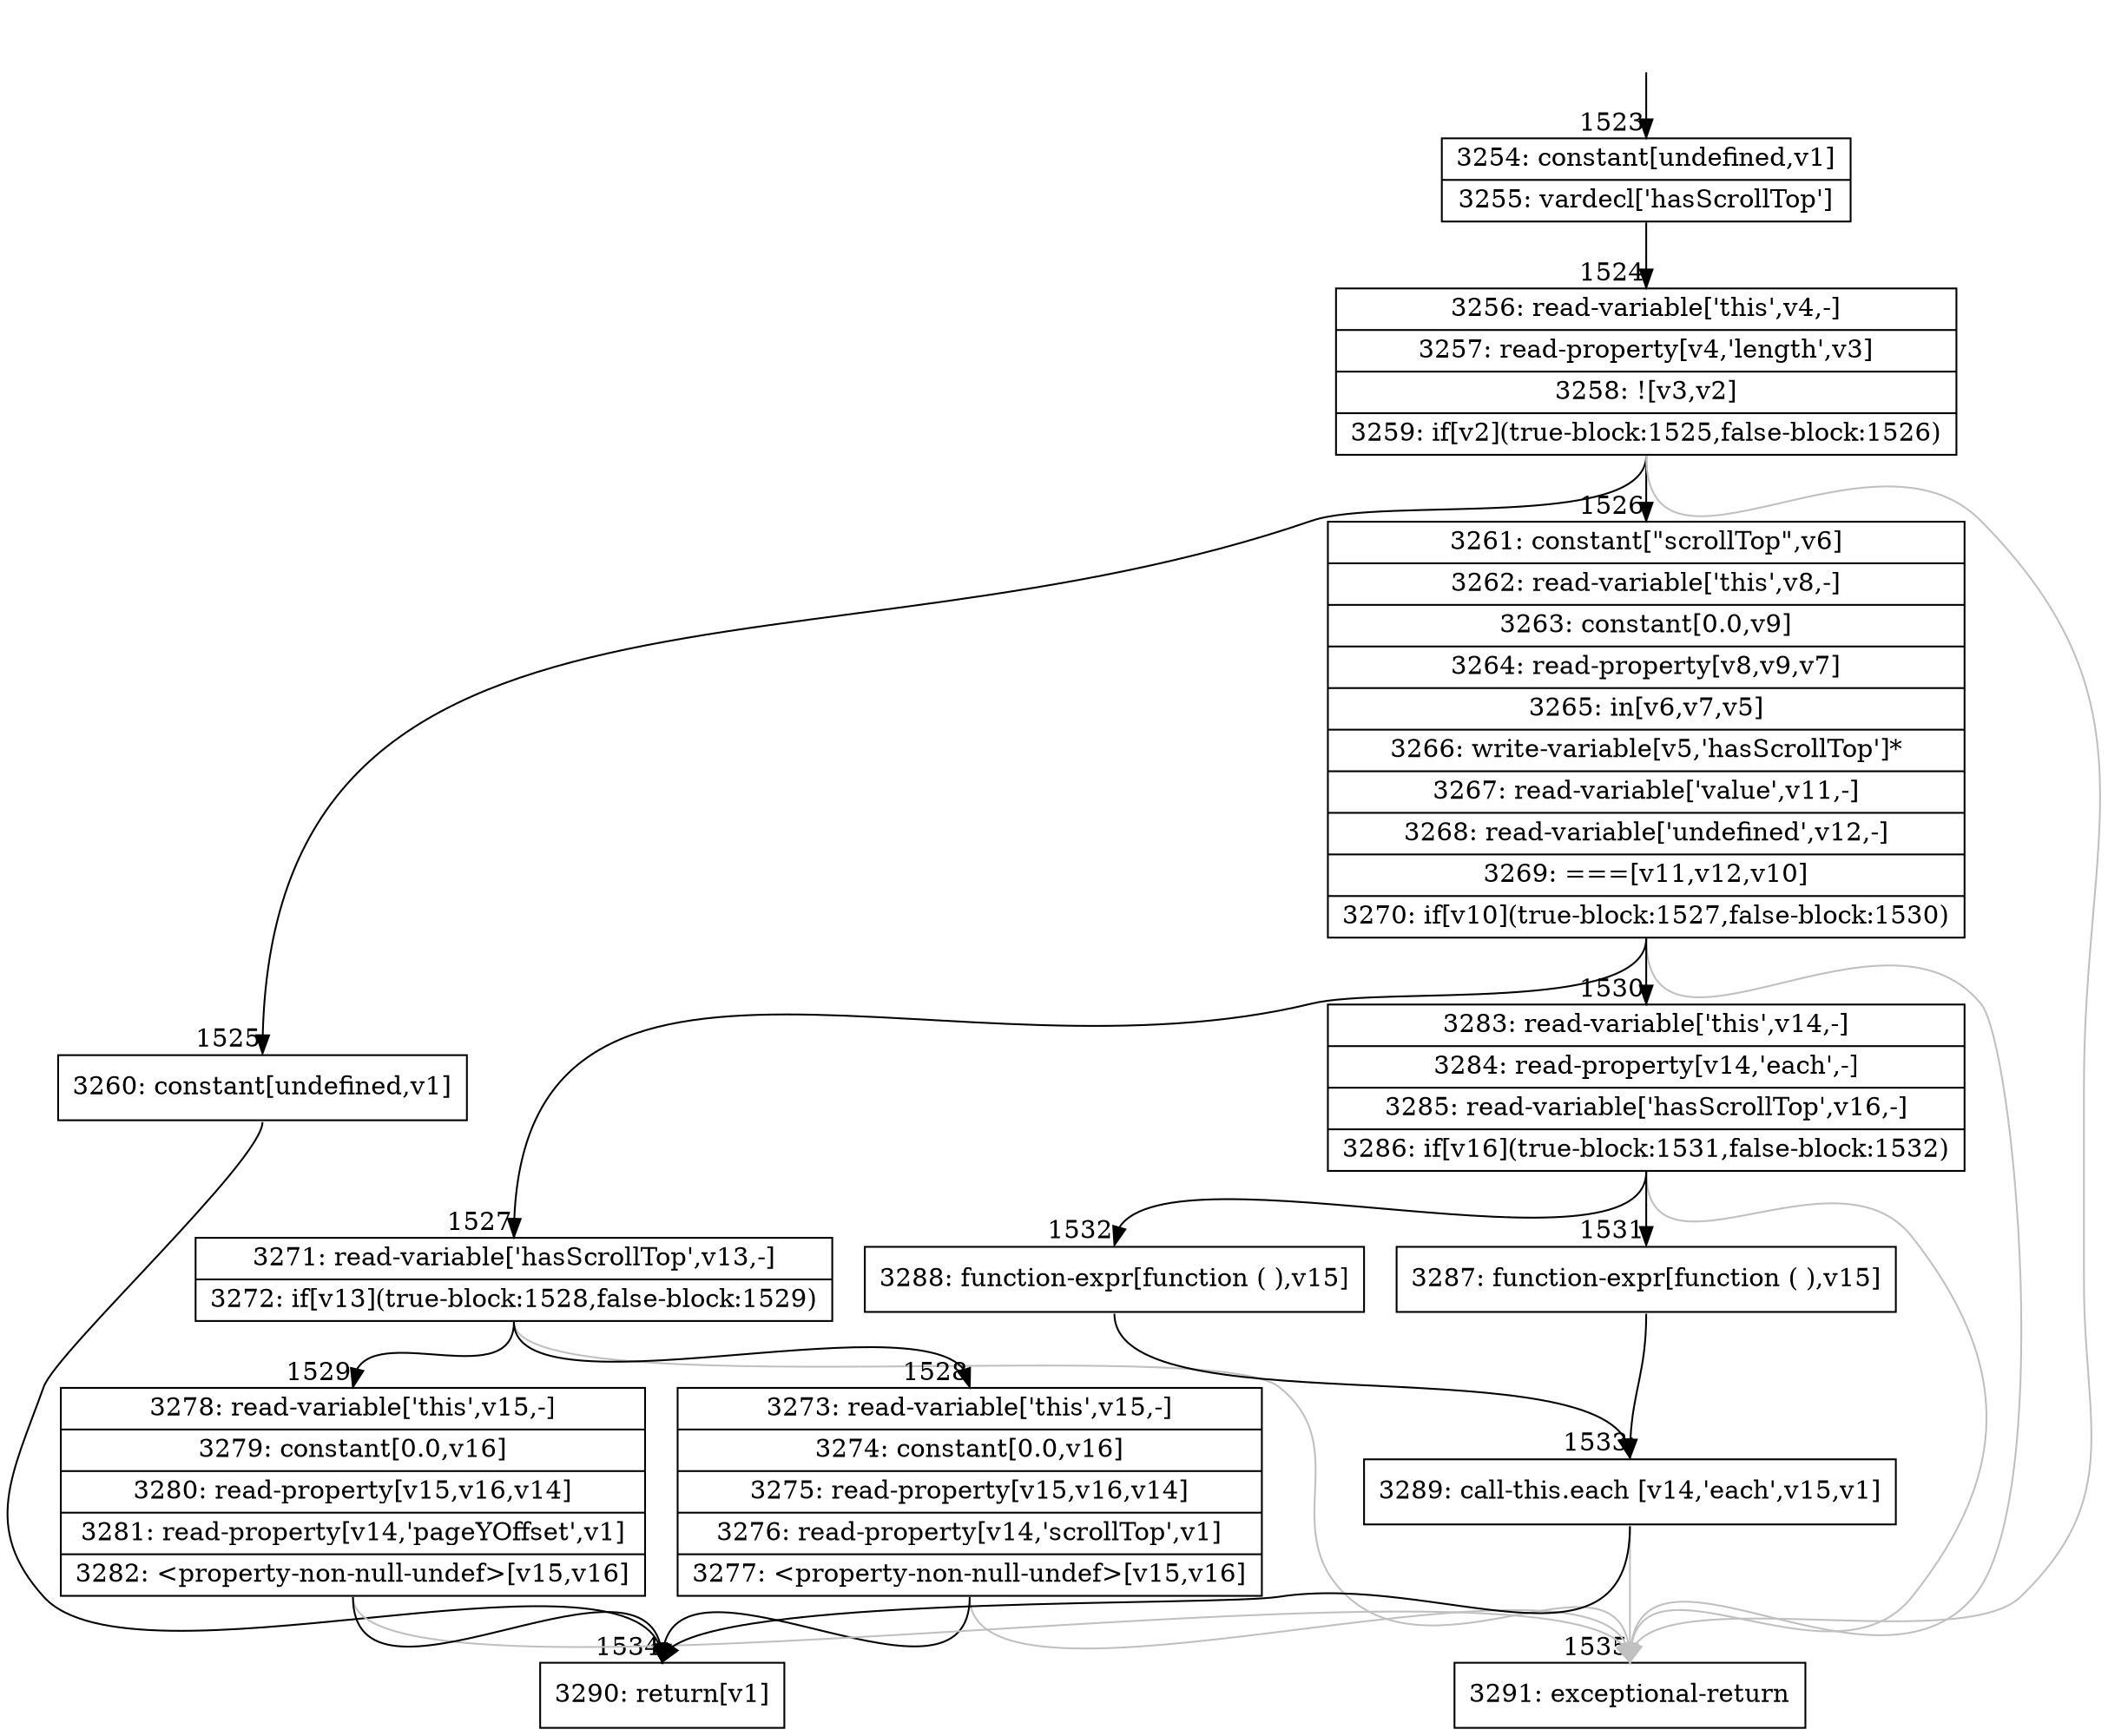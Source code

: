 digraph {
rankdir="TD"
BB_entry143[shape=none,label=""];
BB_entry143 -> BB1523 [tailport=s, headport=n, headlabel="    1523"]
BB1523 [shape=record label="{3254: constant[undefined,v1]|3255: vardecl['hasScrollTop']}" ] 
BB1523 -> BB1524 [tailport=s, headport=n, headlabel="      1524"]
BB1524 [shape=record label="{3256: read-variable['this',v4,-]|3257: read-property[v4,'length',v3]|3258: ![v3,v2]|3259: if[v2](true-block:1525,false-block:1526)}" ] 
BB1524 -> BB1525 [tailport=s, headport=n, headlabel="      1525"]
BB1524 -> BB1526 [tailport=s, headport=n, headlabel="      1526"]
BB1524 -> BB1535 [tailport=s, headport=n, color=gray, headlabel="      1535"]
BB1525 [shape=record label="{3260: constant[undefined,v1]}" ] 
BB1525 -> BB1534 [tailport=s, headport=n, headlabel="      1534"]
BB1526 [shape=record label="{3261: constant[\"scrollTop\",v6]|3262: read-variable['this',v8,-]|3263: constant[0.0,v9]|3264: read-property[v8,v9,v7]|3265: in[v6,v7,v5]|3266: write-variable[v5,'hasScrollTop']*|3267: read-variable['value',v11,-]|3268: read-variable['undefined',v12,-]|3269: ===[v11,v12,v10]|3270: if[v10](true-block:1527,false-block:1530)}" ] 
BB1526 -> BB1527 [tailport=s, headport=n, headlabel="      1527"]
BB1526 -> BB1530 [tailport=s, headport=n, headlabel="      1530"]
BB1526 -> BB1535 [tailport=s, headport=n, color=gray]
BB1527 [shape=record label="{3271: read-variable['hasScrollTop',v13,-]|3272: if[v13](true-block:1528,false-block:1529)}" ] 
BB1527 -> BB1528 [tailport=s, headport=n, headlabel="      1528"]
BB1527 -> BB1529 [tailport=s, headport=n, headlabel="      1529"]
BB1527 -> BB1535 [tailport=s, headport=n, color=gray]
BB1528 [shape=record label="{3273: read-variable['this',v15,-]|3274: constant[0.0,v16]|3275: read-property[v15,v16,v14]|3276: read-property[v14,'scrollTop',v1]|3277: \<property-non-null-undef\>[v15,v16]}" ] 
BB1528 -> BB1534 [tailport=s, headport=n]
BB1528 -> BB1535 [tailport=s, headport=n, color=gray]
BB1529 [shape=record label="{3278: read-variable['this',v15,-]|3279: constant[0.0,v16]|3280: read-property[v15,v16,v14]|3281: read-property[v14,'pageYOffset',v1]|3282: \<property-non-null-undef\>[v15,v16]}" ] 
BB1529 -> BB1534 [tailport=s, headport=n]
BB1529 -> BB1535 [tailport=s, headport=n, color=gray]
BB1530 [shape=record label="{3283: read-variable['this',v14,-]|3284: read-property[v14,'each',-]|3285: read-variable['hasScrollTop',v16,-]|3286: if[v16](true-block:1531,false-block:1532)}" ] 
BB1530 -> BB1531 [tailport=s, headport=n, headlabel="      1531"]
BB1530 -> BB1532 [tailport=s, headport=n, headlabel="      1532"]
BB1530 -> BB1535 [tailport=s, headport=n, color=gray]
BB1531 [shape=record label="{3287: function-expr[function ( ),v15]}" ] 
BB1531 -> BB1533 [tailport=s, headport=n, headlabel="      1533"]
BB1532 [shape=record label="{3288: function-expr[function ( ),v15]}" ] 
BB1532 -> BB1533 [tailport=s, headport=n]
BB1533 [shape=record label="{3289: call-this.each [v14,'each',v15,v1]}" ] 
BB1533 -> BB1534 [tailport=s, headport=n]
BB1533 -> BB1535 [tailport=s, headport=n, color=gray]
BB1534 [shape=record label="{3290: return[v1]}" ] 
BB1535 [shape=record label="{3291: exceptional-return}" ] 
//#$~ 752
}
